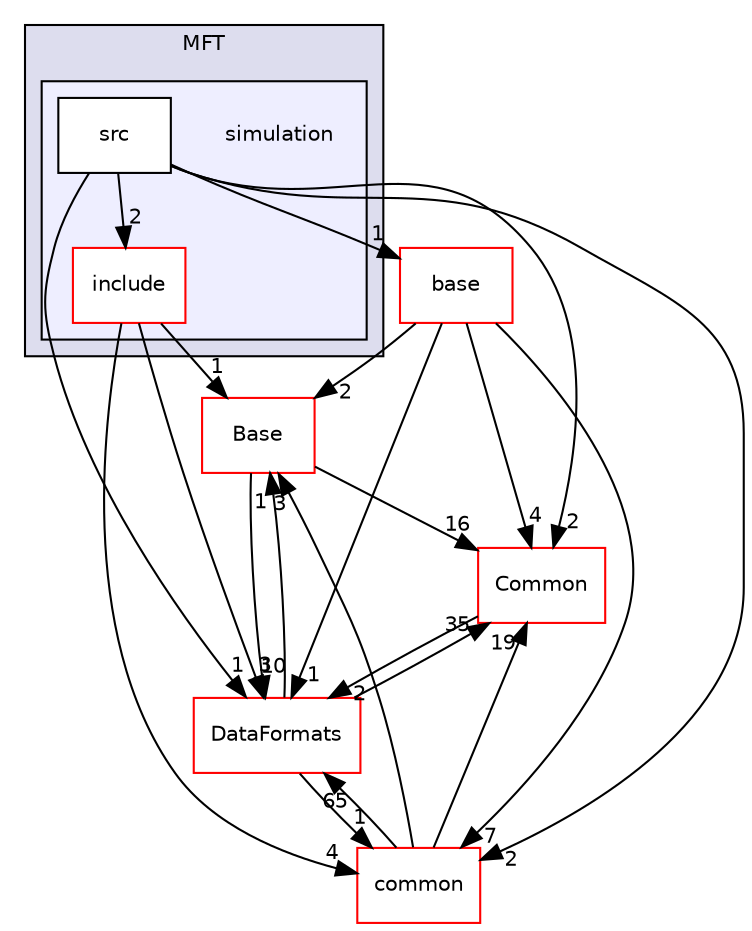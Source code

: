 digraph "/home/travis/build/AliceO2Group/AliceO2/Detectors/ITSMFT/MFT/simulation" {
  bgcolor=transparent;
  compound=true
  node [ fontsize="10", fontname="Helvetica"];
  edge [ labelfontsize="10", labelfontname="Helvetica"];
  subgraph clusterdir_f39d1cd569ca2d16022b762a0e4a53c8 {
    graph [ bgcolor="#ddddee", pencolor="black", label="MFT" fontname="Helvetica", fontsize="10", URL="dir_f39d1cd569ca2d16022b762a0e4a53c8.html"]
  subgraph clusterdir_a336bf94aab96007822cb34c9e2cb8a5 {
    graph [ bgcolor="#eeeeff", pencolor="black", label="" URL="dir_a336bf94aab96007822cb34c9e2cb8a5.html"];
    dir_a336bf94aab96007822cb34c9e2cb8a5 [shape=plaintext label="simulation"];
    dir_4ea160d701b771c477e65d0fdf48e88e [shape=box label="include" color="red" fillcolor="white" style="filled" URL="dir_4ea160d701b771c477e65d0fdf48e88e.html"];
    dir_a2acb30c8e273b0bd9a81b3e5dc220f6 [shape=box label="src" color="black" fillcolor="white" style="filled" URL="dir_a2acb30c8e273b0bd9a81b3e5dc220f6.html"];
  }
  }
  dir_4ab6b4cc6a7edbff49100e9123df213f [shape=box label="Common" color="red" URL="dir_4ab6b4cc6a7edbff49100e9123df213f.html"];
  dir_37c90836491b695b472bf98d1be8336b [shape=box label="Base" color="red" URL="dir_37c90836491b695b472bf98d1be8336b.html"];
  dir_85bf31a2e8d306e7598ffcb73f8df6bf [shape=box label="common" color="red" URL="dir_85bf31a2e8d306e7598ffcb73f8df6bf.html"];
  dir_7e732ae97f4f941436b6909b27d4da36 [shape=box label="base" color="red" URL="dir_7e732ae97f4f941436b6909b27d4da36.html"];
  dir_2171f7ec022c5423887b07c69b2f5b48 [shape=box label="DataFormats" color="red" URL="dir_2171f7ec022c5423887b07c69b2f5b48.html"];
  dir_4ea160d701b771c477e65d0fdf48e88e->dir_37c90836491b695b472bf98d1be8336b [headlabel="1", labeldistance=1.5 headhref="dir_000297_000274.html"];
  dir_4ea160d701b771c477e65d0fdf48e88e->dir_85bf31a2e8d306e7598ffcb73f8df6bf [headlabel="4", labeldistance=1.5 headhref="dir_000297_000061.html"];
  dir_4ea160d701b771c477e65d0fdf48e88e->dir_2171f7ec022c5423887b07c69b2f5b48 [headlabel="3", labeldistance=1.5 headhref="dir_000297_000076.html"];
  dir_4ab6b4cc6a7edbff49100e9123df213f->dir_2171f7ec022c5423887b07c69b2f5b48 [headlabel="2", labeldistance=1.5 headhref="dir_000027_000076.html"];
  dir_37c90836491b695b472bf98d1be8336b->dir_4ab6b4cc6a7edbff49100e9123df213f [headlabel="16", labeldistance=1.5 headhref="dir_000274_000027.html"];
  dir_37c90836491b695b472bf98d1be8336b->dir_2171f7ec022c5423887b07c69b2f5b48 [headlabel="10", labeldistance=1.5 headhref="dir_000274_000076.html"];
  dir_85bf31a2e8d306e7598ffcb73f8df6bf->dir_4ab6b4cc6a7edbff49100e9123df213f [headlabel="19", labeldistance=1.5 headhref="dir_000061_000027.html"];
  dir_85bf31a2e8d306e7598ffcb73f8df6bf->dir_37c90836491b695b472bf98d1be8336b [headlabel="3", labeldistance=1.5 headhref="dir_000061_000274.html"];
  dir_85bf31a2e8d306e7598ffcb73f8df6bf->dir_2171f7ec022c5423887b07c69b2f5b48 [headlabel="65", labeldistance=1.5 headhref="dir_000061_000076.html"];
  dir_7e732ae97f4f941436b6909b27d4da36->dir_4ab6b4cc6a7edbff49100e9123df213f [headlabel="4", labeldistance=1.5 headhref="dir_000167_000027.html"];
  dir_7e732ae97f4f941436b6909b27d4da36->dir_37c90836491b695b472bf98d1be8336b [headlabel="2", labeldistance=1.5 headhref="dir_000167_000274.html"];
  dir_7e732ae97f4f941436b6909b27d4da36->dir_85bf31a2e8d306e7598ffcb73f8df6bf [headlabel="7", labeldistance=1.5 headhref="dir_000167_000061.html"];
  dir_7e732ae97f4f941436b6909b27d4da36->dir_2171f7ec022c5423887b07c69b2f5b48 [headlabel="1", labeldistance=1.5 headhref="dir_000167_000076.html"];
  dir_a2acb30c8e273b0bd9a81b3e5dc220f6->dir_4ea160d701b771c477e65d0fdf48e88e [headlabel="2", labeldistance=1.5 headhref="dir_000320_000297.html"];
  dir_a2acb30c8e273b0bd9a81b3e5dc220f6->dir_4ab6b4cc6a7edbff49100e9123df213f [headlabel="2", labeldistance=1.5 headhref="dir_000320_000027.html"];
  dir_a2acb30c8e273b0bd9a81b3e5dc220f6->dir_85bf31a2e8d306e7598ffcb73f8df6bf [headlabel="2", labeldistance=1.5 headhref="dir_000320_000061.html"];
  dir_a2acb30c8e273b0bd9a81b3e5dc220f6->dir_7e732ae97f4f941436b6909b27d4da36 [headlabel="1", labeldistance=1.5 headhref="dir_000320_000167.html"];
  dir_a2acb30c8e273b0bd9a81b3e5dc220f6->dir_2171f7ec022c5423887b07c69b2f5b48 [headlabel="1", labeldistance=1.5 headhref="dir_000320_000076.html"];
  dir_2171f7ec022c5423887b07c69b2f5b48->dir_4ab6b4cc6a7edbff49100e9123df213f [headlabel="35", labeldistance=1.5 headhref="dir_000076_000027.html"];
  dir_2171f7ec022c5423887b07c69b2f5b48->dir_37c90836491b695b472bf98d1be8336b [headlabel="1", labeldistance=1.5 headhref="dir_000076_000274.html"];
  dir_2171f7ec022c5423887b07c69b2f5b48->dir_85bf31a2e8d306e7598ffcb73f8df6bf [headlabel="1", labeldistance=1.5 headhref="dir_000076_000061.html"];
}
